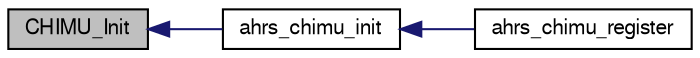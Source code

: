 digraph "CHIMU_Init"
{
  edge [fontname="FreeSans",fontsize="10",labelfontname="FreeSans",labelfontsize="10"];
  node [fontname="FreeSans",fontsize="10",shape=record];
  rankdir="LR";
  Node1 [label="CHIMU_Init",height=0.2,width=0.4,color="black", fillcolor="grey75", style="filled", fontcolor="black"];
  Node1 -> Node2 [dir="back",color="midnightblue",fontsize="10",style="solid",fontname="FreeSans"];
  Node2 [label="ahrs_chimu_init",height=0.2,width=0.4,color="black", fillcolor="white", style="filled",URL="$ahrs__chimu__spi_8c.html#a3a8e7287a633ce9302ef4bcf322f7ed6"];
  Node2 -> Node3 [dir="back",color="midnightblue",fontsize="10",style="solid",fontname="FreeSans"];
  Node3 [label="ahrs_chimu_register",height=0.2,width=0.4,color="black", fillcolor="white", style="filled",URL="$ahrs__chimu__spi_8c.html#a276d0fbae93455ee8df03b838757a6e7"];
}
